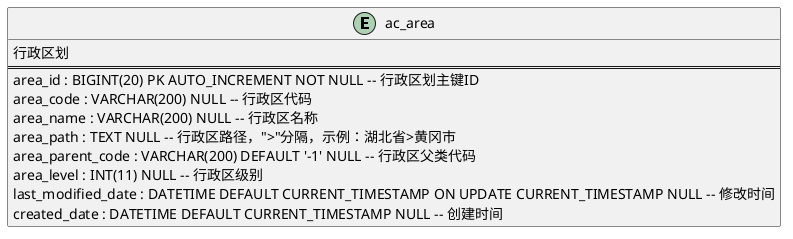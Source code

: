 PK
FK
UNIQUE
INDEX

@startuml 系统基础


entity ac_area {
    行政区划
    ==
    area_id : BIGINT(20) PK AUTO_INCREMENT NOT NULL -- 行政区划主键ID
    area_code : VARCHAR(200) NULL -- 行政区代码
    area_name : VARCHAR(200) NULL -- 行政区名称
    area_path : TEXT NULL -- 行政区路径，">"分隔，示例：湖北省>黄冈市
    area_parent_code : VARCHAR(200) DEFAULT '-1' NULL -- 行政区父类代码
    area_level : INT(11) NULL -- 行政区级别
'    deleted : TINYINT(1) DEFAULT 0 NULL -- 逻辑删除(0：未删除，1：已删除)
    last_modified_date : DATETIME DEFAULT CURRENT_TIMESTAMP ON UPDATE CURRENT_TIMESTAMP NULL -- 修改时间
    created_date : DATETIME DEFAULT CURRENT_TIMESTAMP NULL -- 创建时间
}


@enduml